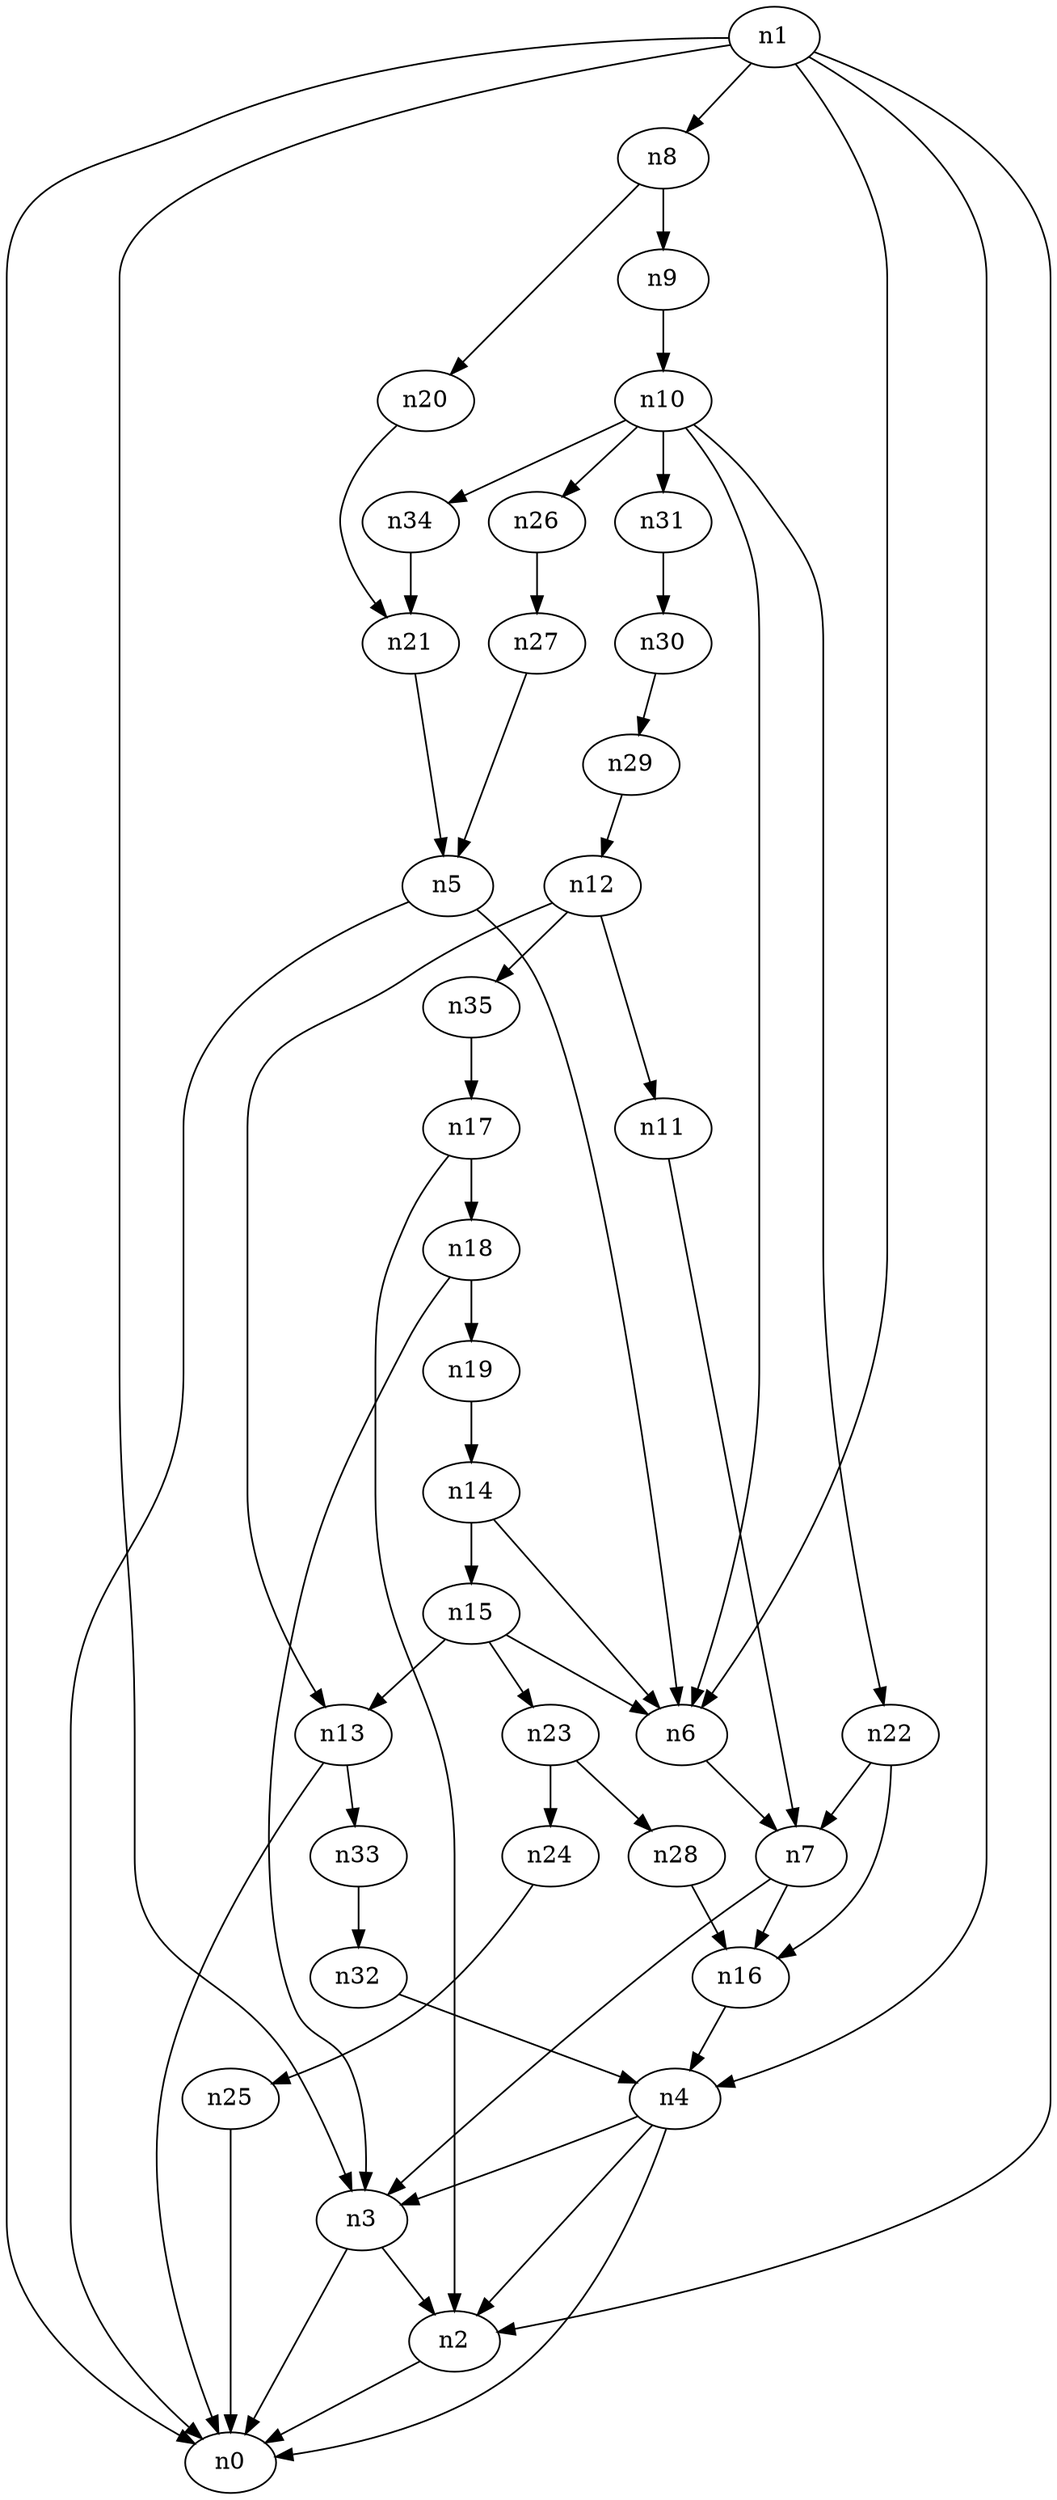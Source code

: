 digraph G {
	n1 -> n0	 [_graphml_id=e0];
	n1 -> n2	 [_graphml_id=e1];
	n1 -> n3	 [_graphml_id=e6];
	n1 -> n4	 [_graphml_id=e9];
	n1 -> n6	 [_graphml_id=e12];
	n1 -> n8	 [_graphml_id=e15];
	n2 -> n0	 [_graphml_id=e5];
	n3 -> n0	 [_graphml_id=e8];
	n3 -> n2	 [_graphml_id=e2];
	n4 -> n0	 [_graphml_id=e4];
	n4 -> n2	 [_graphml_id=e7];
	n4 -> n3	 [_graphml_id=e3];
	n5 -> n0	 [_graphml_id=e10];
	n5 -> n6	 [_graphml_id=e11];
	n6 -> n7	 [_graphml_id=e14];
	n7 -> n3	 [_graphml_id=e13];
	n7 -> n16	 [_graphml_id=e26];
	n8 -> n9	 [_graphml_id=e16];
	n8 -> n20	 [_graphml_id=e32];
	n9 -> n10	 [_graphml_id=e17];
	n10 -> n6	 [_graphml_id=e18];
	n10 -> n22	 [_graphml_id=e36];
	n10 -> n26	 [_graphml_id=e42];
	n10 -> n31	 [_graphml_id=e51];
	n10 -> n34	 [_graphml_id=e56];
	n11 -> n7	 [_graphml_id=e19];
	n12 -> n11	 [_graphml_id=e20];
	n12 -> n13	 [_graphml_id=e21];
	n12 -> n35	 [_graphml_id=e58];
	n13 -> n0	 [_graphml_id=e22];
	n13 -> n33	 [_graphml_id=e54];
	n14 -> n6	 [_graphml_id=e23];
	n14 -> n15	 [_graphml_id=e24];
	n15 -> n6	 [_graphml_id=e37];
	n15 -> n13	 [_graphml_id=e25];
	n15 -> n23	 [_graphml_id=e38];
	n16 -> n4	 [_graphml_id=e27];
	n17 -> n2	 [_graphml_id=e28];
	n17 -> n18	 [_graphml_id=e29];
	n18 -> n3	 [_graphml_id=e47];
	n18 -> n19	 [_graphml_id=e30];
	n19 -> n14	 [_graphml_id=e31];
	n20 -> n21	 [_graphml_id=e33];
	n21 -> n5	 [_graphml_id=e34];
	n22 -> n7	 [_graphml_id=e35];
	n22 -> n16	 [_graphml_id=e57];
	n23 -> n24	 [_graphml_id=e39];
	n23 -> n28	 [_graphml_id=e45];
	n24 -> n25	 [_graphml_id=e40];
	n25 -> n0	 [_graphml_id=e41];
	n26 -> n27	 [_graphml_id=e43];
	n27 -> n5	 [_graphml_id=e44];
	n28 -> n16	 [_graphml_id=e46];
	n29 -> n12	 [_graphml_id=e48];
	n30 -> n29	 [_graphml_id=e49];
	n31 -> n30	 [_graphml_id=e50];
	n32 -> n4	 [_graphml_id=e52];
	n33 -> n32	 [_graphml_id=e53];
	n34 -> n21	 [_graphml_id=e55];
	n35 -> n17	 [_graphml_id=e59];
}
